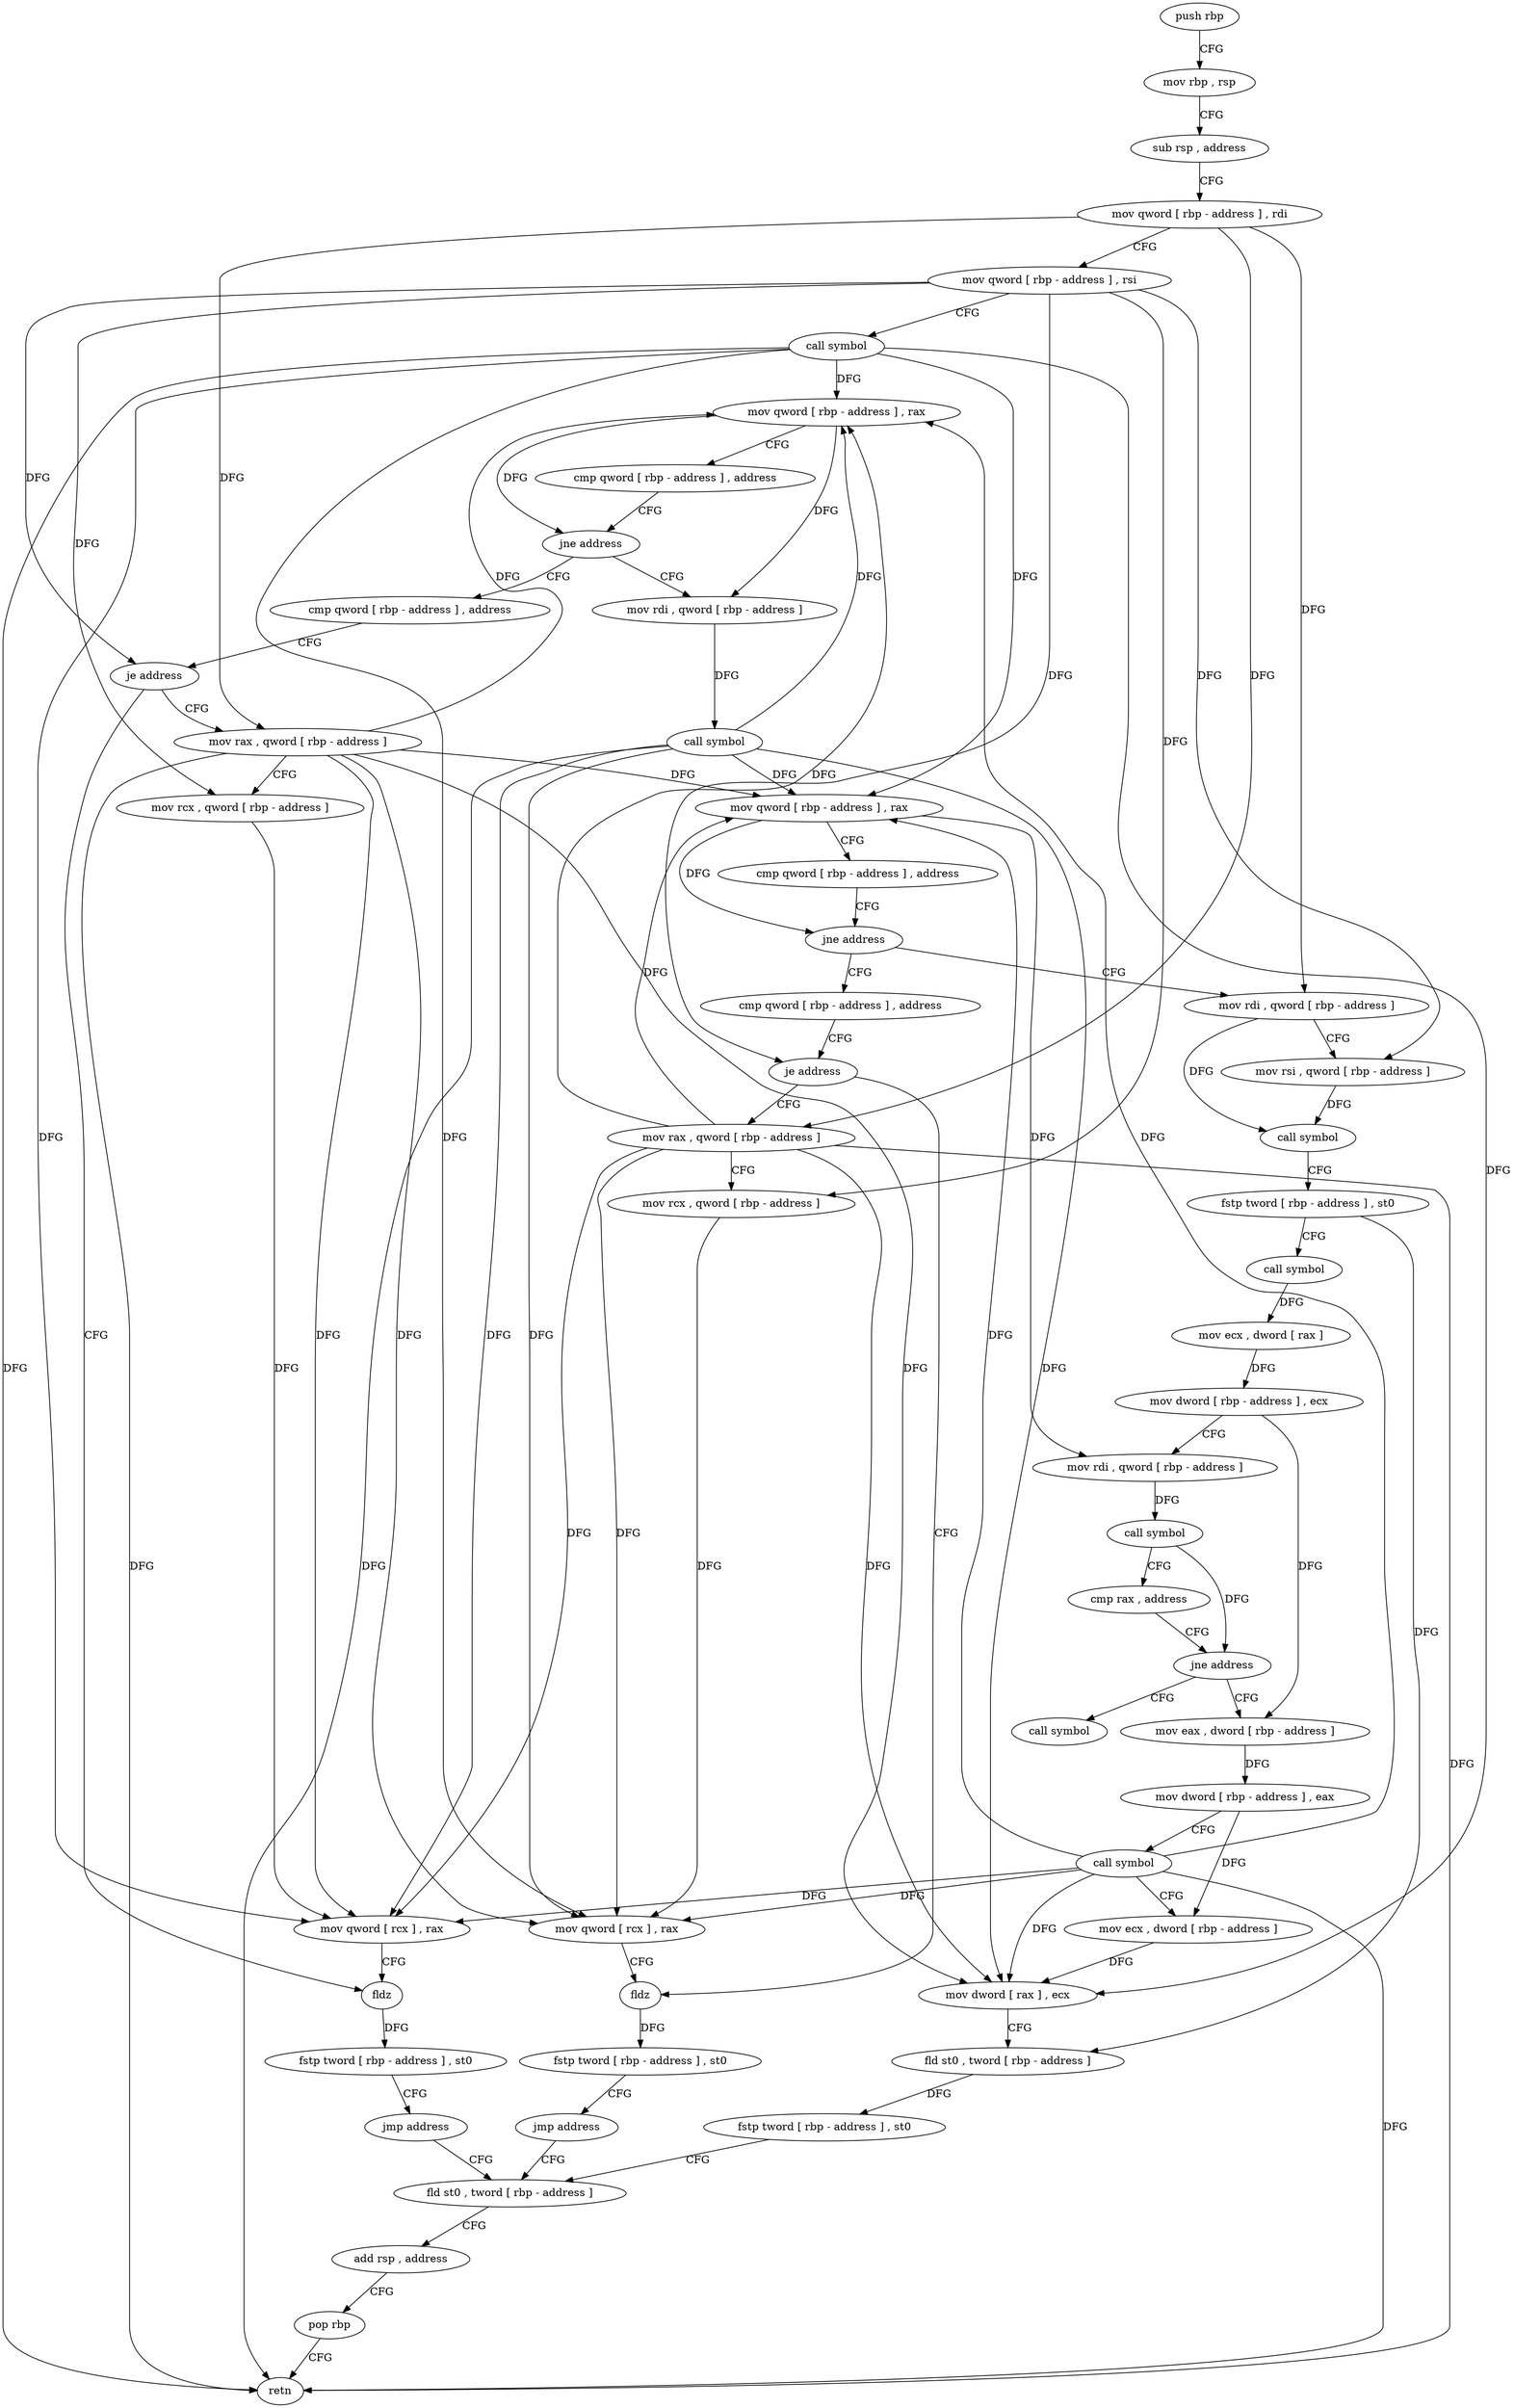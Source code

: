 digraph "func" {
"4238032" [label = "push rbp" ]
"4238033" [label = "mov rbp , rsp" ]
"4238036" [label = "sub rsp , address" ]
"4238040" [label = "mov qword [ rbp - address ] , rdi" ]
"4238044" [label = "mov qword [ rbp - address ] , rsi" ]
"4238048" [label = "call symbol" ]
"4238053" [label = "mov qword [ rbp - address ] , rax" ]
"4238057" [label = "cmp qword [ rbp - address ] , address" ]
"4238062" [label = "jne address" ]
"4238100" [label = "mov rdi , qword [ rbp - address ]" ]
"4238068" [label = "cmp qword [ rbp - address ] , address" ]
"4238104" [label = "call symbol" ]
"4238109" [label = "mov qword [ rbp - address ] , rax" ]
"4238113" [label = "cmp qword [ rbp - address ] , address" ]
"4238118" [label = "jne address" ]
"4238156" [label = "mov rdi , qword [ rbp - address ]" ]
"4238124" [label = "cmp qword [ rbp - address ] , address" ]
"4238073" [label = "je address" ]
"4238090" [label = "fldz" ]
"4238079" [label = "mov rax , qword [ rbp - address ]" ]
"4238160" [label = "mov rsi , qword [ rbp - address ]" ]
"4238164" [label = "call symbol" ]
"4238169" [label = "fstp tword [ rbp - address ] , st0" ]
"4238172" [label = "call symbol" ]
"4238177" [label = "mov ecx , dword [ rax ]" ]
"4238179" [label = "mov dword [ rbp - address ] , ecx" ]
"4238182" [label = "mov rdi , qword [ rbp - address ]" ]
"4238186" [label = "call symbol" ]
"4238191" [label = "cmp rax , address" ]
"4238195" [label = "jne address" ]
"4238206" [label = "mov eax , dword [ rbp - address ]" ]
"4238201" [label = "call symbol" ]
"4238129" [label = "je address" ]
"4238146" [label = "fldz" ]
"4238135" [label = "mov rax , qword [ rbp - address ]" ]
"4238092" [label = "fstp tword [ rbp - address ] , st0" ]
"4238095" [label = "jmp address" ]
"4238228" [label = "fld st0 , tword [ rbp - address ]" ]
"4238083" [label = "mov rcx , qword [ rbp - address ]" ]
"4238087" [label = "mov qword [ rcx ] , rax" ]
"4238209" [label = "mov dword [ rbp - address ] , eax" ]
"4238212" [label = "call symbol" ]
"4238217" [label = "mov ecx , dword [ rbp - address ]" ]
"4238220" [label = "mov dword [ rax ] , ecx" ]
"4238222" [label = "fld st0 , tword [ rbp - address ]" ]
"4238225" [label = "fstp tword [ rbp - address ] , st0" ]
"4238148" [label = "fstp tword [ rbp - address ] , st0" ]
"4238151" [label = "jmp address" ]
"4238139" [label = "mov rcx , qword [ rbp - address ]" ]
"4238143" [label = "mov qword [ rcx ] , rax" ]
"4238231" [label = "add rsp , address" ]
"4238235" [label = "pop rbp" ]
"4238236" [label = "retn" ]
"4238032" -> "4238033" [ label = "CFG" ]
"4238033" -> "4238036" [ label = "CFG" ]
"4238036" -> "4238040" [ label = "CFG" ]
"4238040" -> "4238044" [ label = "CFG" ]
"4238040" -> "4238156" [ label = "DFG" ]
"4238040" -> "4238079" [ label = "DFG" ]
"4238040" -> "4238135" [ label = "DFG" ]
"4238044" -> "4238048" [ label = "CFG" ]
"4238044" -> "4238073" [ label = "DFG" ]
"4238044" -> "4238160" [ label = "DFG" ]
"4238044" -> "4238129" [ label = "DFG" ]
"4238044" -> "4238083" [ label = "DFG" ]
"4238044" -> "4238139" [ label = "DFG" ]
"4238048" -> "4238053" [ label = "DFG" ]
"4238048" -> "4238109" [ label = "DFG" ]
"4238048" -> "4238087" [ label = "DFG" ]
"4238048" -> "4238220" [ label = "DFG" ]
"4238048" -> "4238143" [ label = "DFG" ]
"4238048" -> "4238236" [ label = "DFG" ]
"4238053" -> "4238057" [ label = "CFG" ]
"4238053" -> "4238062" [ label = "DFG" ]
"4238053" -> "4238100" [ label = "DFG" ]
"4238057" -> "4238062" [ label = "CFG" ]
"4238062" -> "4238100" [ label = "CFG" ]
"4238062" -> "4238068" [ label = "CFG" ]
"4238100" -> "4238104" [ label = "DFG" ]
"4238068" -> "4238073" [ label = "CFG" ]
"4238104" -> "4238109" [ label = "DFG" ]
"4238104" -> "4238053" [ label = "DFG" ]
"4238104" -> "4238087" [ label = "DFG" ]
"4238104" -> "4238220" [ label = "DFG" ]
"4238104" -> "4238143" [ label = "DFG" ]
"4238104" -> "4238236" [ label = "DFG" ]
"4238109" -> "4238113" [ label = "CFG" ]
"4238109" -> "4238118" [ label = "DFG" ]
"4238109" -> "4238182" [ label = "DFG" ]
"4238113" -> "4238118" [ label = "CFG" ]
"4238118" -> "4238156" [ label = "CFG" ]
"4238118" -> "4238124" [ label = "CFG" ]
"4238156" -> "4238160" [ label = "CFG" ]
"4238156" -> "4238164" [ label = "DFG" ]
"4238124" -> "4238129" [ label = "CFG" ]
"4238073" -> "4238090" [ label = "CFG" ]
"4238073" -> "4238079" [ label = "CFG" ]
"4238090" -> "4238092" [ label = "DFG" ]
"4238079" -> "4238083" [ label = "CFG" ]
"4238079" -> "4238053" [ label = "DFG" ]
"4238079" -> "4238109" [ label = "DFG" ]
"4238079" -> "4238087" [ label = "DFG" ]
"4238079" -> "4238220" [ label = "DFG" ]
"4238079" -> "4238143" [ label = "DFG" ]
"4238079" -> "4238236" [ label = "DFG" ]
"4238160" -> "4238164" [ label = "DFG" ]
"4238164" -> "4238169" [ label = "CFG" ]
"4238169" -> "4238172" [ label = "CFG" ]
"4238169" -> "4238222" [ label = "DFG" ]
"4238172" -> "4238177" [ label = "DFG" ]
"4238177" -> "4238179" [ label = "DFG" ]
"4238179" -> "4238182" [ label = "CFG" ]
"4238179" -> "4238206" [ label = "DFG" ]
"4238182" -> "4238186" [ label = "DFG" ]
"4238186" -> "4238191" [ label = "CFG" ]
"4238186" -> "4238195" [ label = "DFG" ]
"4238191" -> "4238195" [ label = "CFG" ]
"4238195" -> "4238206" [ label = "CFG" ]
"4238195" -> "4238201" [ label = "CFG" ]
"4238206" -> "4238209" [ label = "DFG" ]
"4238129" -> "4238146" [ label = "CFG" ]
"4238129" -> "4238135" [ label = "CFG" ]
"4238146" -> "4238148" [ label = "DFG" ]
"4238135" -> "4238139" [ label = "CFG" ]
"4238135" -> "4238053" [ label = "DFG" ]
"4238135" -> "4238109" [ label = "DFG" ]
"4238135" -> "4238087" [ label = "DFG" ]
"4238135" -> "4238220" [ label = "DFG" ]
"4238135" -> "4238143" [ label = "DFG" ]
"4238135" -> "4238236" [ label = "DFG" ]
"4238092" -> "4238095" [ label = "CFG" ]
"4238095" -> "4238228" [ label = "CFG" ]
"4238228" -> "4238231" [ label = "CFG" ]
"4238083" -> "4238087" [ label = "DFG" ]
"4238087" -> "4238090" [ label = "CFG" ]
"4238209" -> "4238212" [ label = "CFG" ]
"4238209" -> "4238217" [ label = "DFG" ]
"4238212" -> "4238217" [ label = "CFG" ]
"4238212" -> "4238053" [ label = "DFG" ]
"4238212" -> "4238109" [ label = "DFG" ]
"4238212" -> "4238087" [ label = "DFG" ]
"4238212" -> "4238220" [ label = "DFG" ]
"4238212" -> "4238143" [ label = "DFG" ]
"4238212" -> "4238236" [ label = "DFG" ]
"4238217" -> "4238220" [ label = "DFG" ]
"4238220" -> "4238222" [ label = "CFG" ]
"4238222" -> "4238225" [ label = "DFG" ]
"4238225" -> "4238228" [ label = "CFG" ]
"4238148" -> "4238151" [ label = "CFG" ]
"4238151" -> "4238228" [ label = "CFG" ]
"4238139" -> "4238143" [ label = "DFG" ]
"4238143" -> "4238146" [ label = "CFG" ]
"4238231" -> "4238235" [ label = "CFG" ]
"4238235" -> "4238236" [ label = "CFG" ]
}
